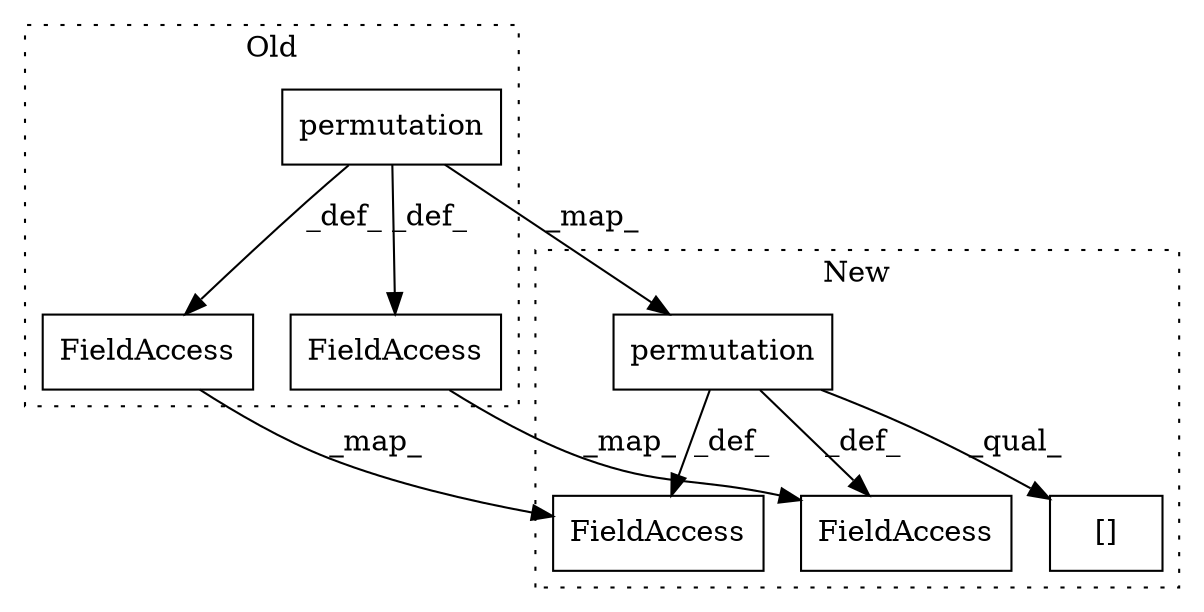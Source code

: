 digraph G {
subgraph cluster0 {
1 [label="permutation" a="32" s="4260,4281" l="12,1" shape="box"];
4 [label="FieldAccess" a="22" s="4581" l="10" shape="box"];
7 [label="FieldAccess" a="22" s="4697" l="10" shape="box"];
label = "Old";
style="dotted";
}
subgraph cluster1 {
2 [label="permutation" a="32" s="4257,4278" l="12,1" shape="box"];
3 [label="FieldAccess" a="22" s="4828" l="10" shape="box"];
5 [label="[]" a="2" s="4384,4438" l="10,1" shape="box"];
6 [label="FieldAccess" a="22" s="4944" l="10" shape="box"];
label = "New";
style="dotted";
}
1 -> 2 [label="_map_"];
1 -> 4 [label="_def_"];
1 -> 7 [label="_def_"];
2 -> 6 [label="_def_"];
2 -> 3 [label="_def_"];
2 -> 5 [label="_qual_"];
4 -> 3 [label="_map_"];
7 -> 6 [label="_map_"];
}